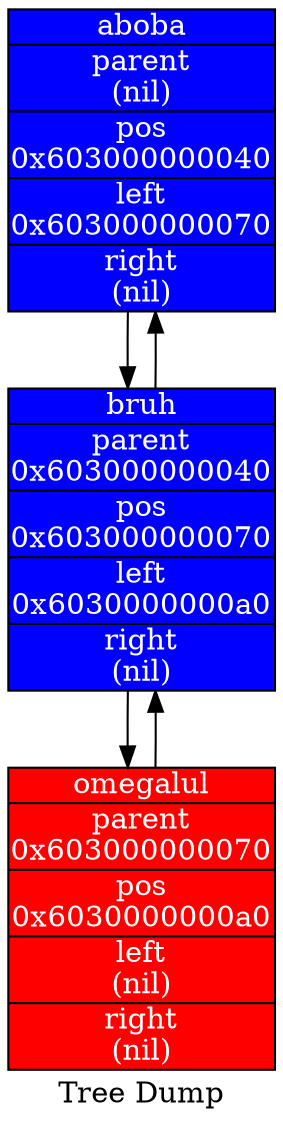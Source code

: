   digraph tree  {
  node [shape = "circle", style = "filled", fillcolor = "blue", fontcolor = "#FFFFFF", margin = "0.01"];
  rankdir = "TB";

  label = "Tree Dump";
  "aboba" [shape = "record", label = "{aboba | parent\n(nil) | <f0> pos\n0x603000000040| left\n0x603000000070 | right\n(nil)\n}"];
  "aboba"->"bruh";
  "bruh"->"aboba";
  "bruh" [shape = "record", label = "{bruh | parent\n0x603000000040 | <f0> pos\n0x603000000070| left\n0x6030000000a0 | right\n(nil)\n}"];
  "bruh"->"omegalul";
  "omegalul"->"bruh";
  "omegalul" [shape = "record", fillcolor = "red", label = "{omegalul | parent\n0x603000000070 | <f0> pos\n0x6030000000a0| left\n(nil) | right\n(nil)\n}"];
  }